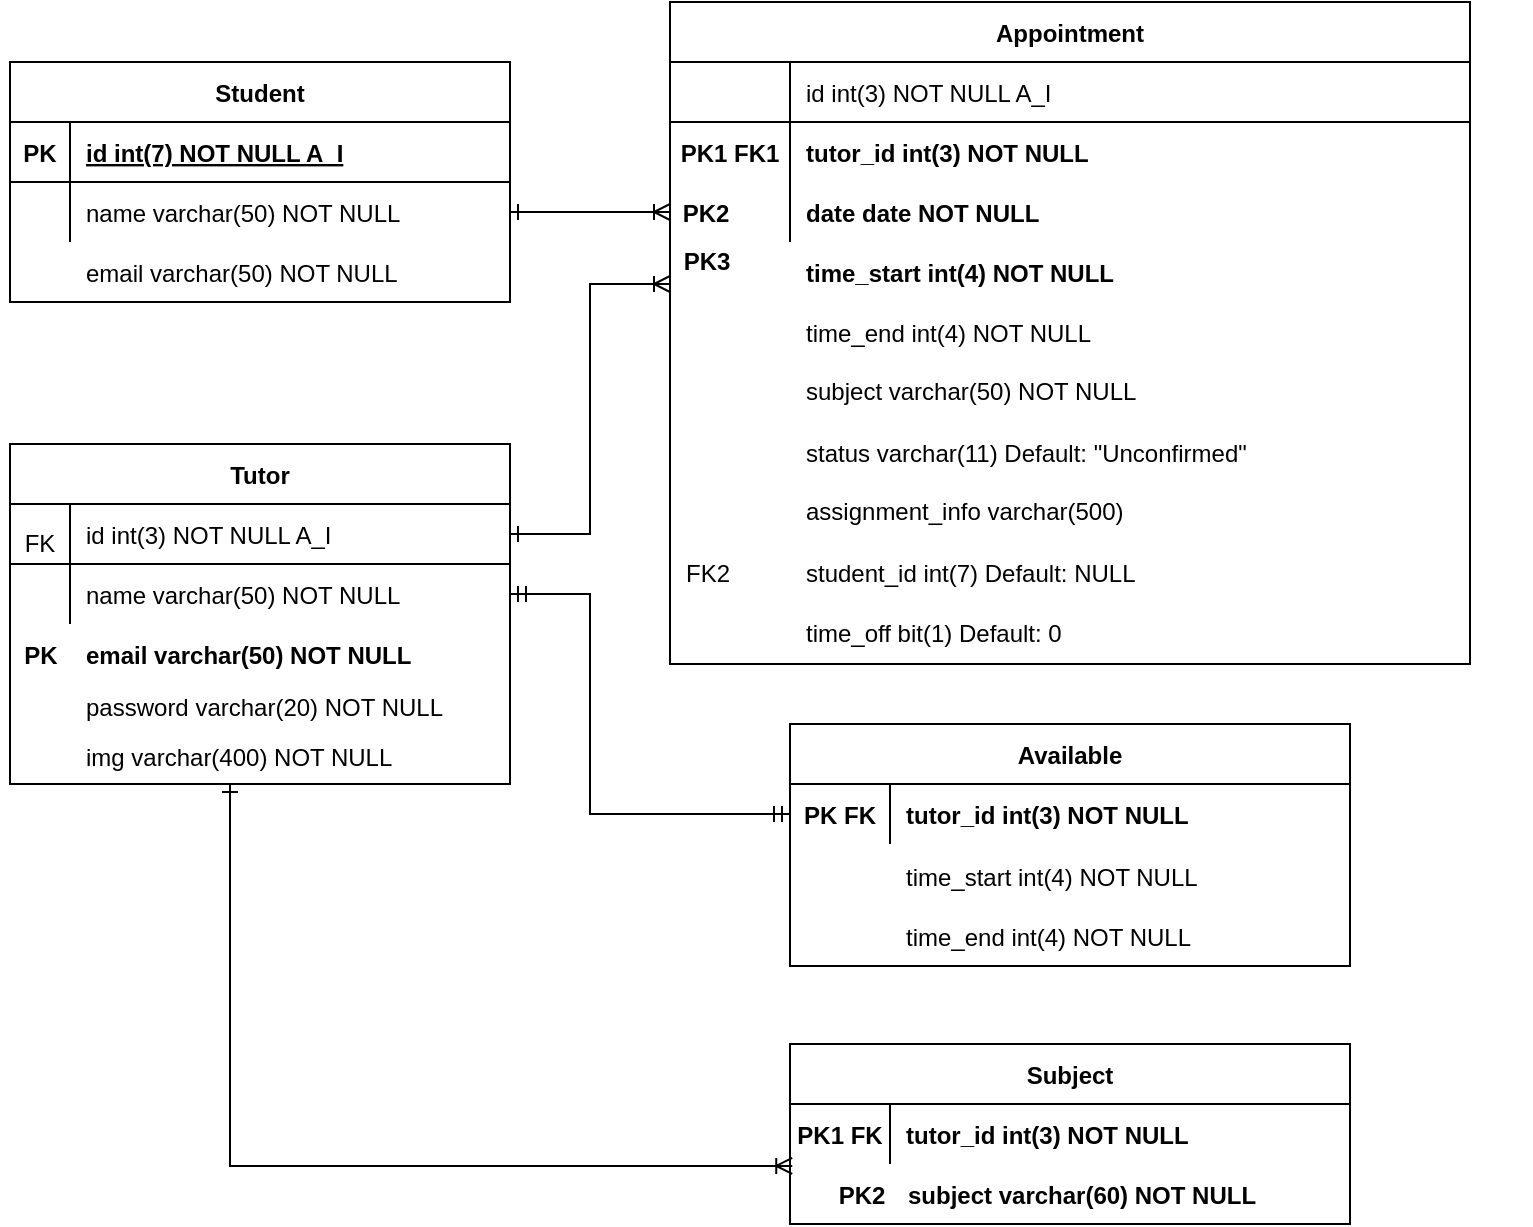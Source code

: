 <mxfile version="14.6.1" type="device"><diagram id="R2lEEEUBdFMjLlhIrx00" name="Page-1"><mxGraphModel dx="1298" dy="744" grid="1" gridSize="10" guides="1" tooltips="1" connect="1" arrows="1" fold="1" page="1" pageScale="1" pageWidth="850" pageHeight="1100" math="0" shadow="0" extFonts="Permanent Marker^https://fonts.googleapis.com/css?family=Permanent+Marker"><root><mxCell id="0"/><mxCell id="1" parent="0"/><mxCell id="C-vyLk0tnHw3VtMMgP7b-2" value="Appointment" style="shape=table;startSize=30;container=1;collapsible=1;childLayout=tableLayout;fixedRows=1;rowLines=0;fontStyle=1;align=center;resizeLast=1;" parent="1" vertex="1"><mxGeometry x="450" y="159" width="400" height="331" as="geometry"/></mxCell><mxCell id="C-vyLk0tnHw3VtMMgP7b-3" value="" style="shape=partialRectangle;collapsible=0;dropTarget=0;pointerEvents=0;fillColor=none;points=[[0,0.5],[1,0.5]];portConstraint=eastwest;top=0;left=0;right=0;bottom=1;" parent="C-vyLk0tnHw3VtMMgP7b-2" vertex="1"><mxGeometry y="30" width="400" height="30" as="geometry"/></mxCell><mxCell id="C-vyLk0tnHw3VtMMgP7b-4" value="" style="shape=partialRectangle;overflow=hidden;connectable=0;fillColor=none;top=0;left=0;bottom=0;right=0;fontStyle=1;" parent="C-vyLk0tnHw3VtMMgP7b-3" vertex="1"><mxGeometry width="60" height="30" as="geometry"/></mxCell><mxCell id="C-vyLk0tnHw3VtMMgP7b-5" value="id int(3) NOT NULL A_I" style="shape=partialRectangle;overflow=hidden;connectable=0;fillColor=none;top=0;left=0;bottom=0;right=0;align=left;spacingLeft=6;fontStyle=0;" parent="C-vyLk0tnHw3VtMMgP7b-3" vertex="1"><mxGeometry x="60" width="340" height="30" as="geometry"/></mxCell><mxCell id="C-vyLk0tnHw3VtMMgP7b-6" value="" style="shape=partialRectangle;collapsible=0;dropTarget=0;pointerEvents=0;fillColor=none;points=[[0,0.5],[1,0.5]];portConstraint=eastwest;top=0;left=0;right=0;bottom=0;" parent="C-vyLk0tnHw3VtMMgP7b-2" vertex="1"><mxGeometry y="60" width="400" height="30" as="geometry"/></mxCell><mxCell id="C-vyLk0tnHw3VtMMgP7b-7" value="PK1 FK1" style="shape=partialRectangle;overflow=hidden;connectable=0;fillColor=none;top=0;left=0;bottom=0;right=0;fontStyle=1" parent="C-vyLk0tnHw3VtMMgP7b-6" vertex="1"><mxGeometry width="60" height="30" as="geometry"/></mxCell><mxCell id="C-vyLk0tnHw3VtMMgP7b-8" value="tutor_id int(3) NOT NULL" style="shape=partialRectangle;overflow=hidden;connectable=0;fillColor=none;top=0;left=0;bottom=0;right=0;align=left;spacingLeft=6;fontStyle=1" parent="C-vyLk0tnHw3VtMMgP7b-6" vertex="1"><mxGeometry x="60" width="340" height="30" as="geometry"/></mxCell><mxCell id="C-vyLk0tnHw3VtMMgP7b-9" value="" style="shape=partialRectangle;collapsible=0;dropTarget=0;pointerEvents=0;fillColor=none;points=[[0,0.5],[1,0.5]];portConstraint=eastwest;top=0;left=0;right=0;bottom=0;" parent="C-vyLk0tnHw3VtMMgP7b-2" vertex="1"><mxGeometry y="90" width="400" height="30" as="geometry"/></mxCell><mxCell id="C-vyLk0tnHw3VtMMgP7b-10" value="" style="shape=partialRectangle;overflow=hidden;connectable=0;fillColor=none;top=0;left=0;bottom=0;right=0;" parent="C-vyLk0tnHw3VtMMgP7b-9" vertex="1"><mxGeometry width="60" height="30" as="geometry"/></mxCell><mxCell id="C-vyLk0tnHw3VtMMgP7b-11" value="date date NOT NULL" style="shape=partialRectangle;overflow=hidden;connectable=0;fillColor=none;top=0;left=0;bottom=0;right=0;align=left;spacingLeft=6;fontStyle=1" parent="C-vyLk0tnHw3VtMMgP7b-9" vertex="1"><mxGeometry x="60" width="340" height="30" as="geometry"/></mxCell><mxCell id="WFSzWLN4E94Ujx_nMipe-96" style="edgeStyle=orthogonalEdgeStyle;rounded=0;orthogonalLoop=1;jettySize=auto;html=1;endArrow=ERoneToMany;endFill=0;startArrow=ERone;startFill=0;entryX=0.004;entryY=1.033;entryDx=0;entryDy=0;entryPerimeter=0;" parent="1" target="WFSzWLN4E94Ujx_nMipe-81" edge="1"><mxGeometry relative="1" as="geometry"><mxPoint x="447" y="850" as="targetPoint"/><Array as="points"><mxPoint x="230" y="741"/></Array><mxPoint x="230" y="550" as="sourcePoint"/></mxGeometry></mxCell><mxCell id="C-vyLk0tnHw3VtMMgP7b-23" value="Tutor" style="shape=table;startSize=30;container=1;collapsible=1;childLayout=tableLayout;fixedRows=1;rowLines=0;fontStyle=1;align=center;resizeLast=1;" parent="1" vertex="1"><mxGeometry x="120" y="380" width="250" height="170" as="geometry"/></mxCell><mxCell id="C-vyLk0tnHw3VtMMgP7b-24" value="" style="shape=partialRectangle;collapsible=0;dropTarget=0;pointerEvents=0;fillColor=none;points=[[0,0.5],[1,0.5]];portConstraint=eastwest;top=0;left=0;right=0;bottom=1;" parent="C-vyLk0tnHw3VtMMgP7b-23" vertex="1"><mxGeometry y="30" width="250" height="30" as="geometry"/></mxCell><mxCell id="C-vyLk0tnHw3VtMMgP7b-25" value="" style="shape=partialRectangle;overflow=hidden;connectable=0;fillColor=none;top=0;left=0;bottom=0;right=0;fontStyle=1;" parent="C-vyLk0tnHw3VtMMgP7b-24" vertex="1"><mxGeometry width="30" height="30" as="geometry"/></mxCell><mxCell id="C-vyLk0tnHw3VtMMgP7b-26" value="id int(3) NOT NULL A_I" style="shape=partialRectangle;overflow=hidden;connectable=0;fillColor=none;top=0;left=0;bottom=0;right=0;align=left;spacingLeft=6;fontStyle=0;" parent="C-vyLk0tnHw3VtMMgP7b-24" vertex="1"><mxGeometry x="30" width="220" height="30" as="geometry"/></mxCell><mxCell id="C-vyLk0tnHw3VtMMgP7b-27" value="" style="shape=partialRectangle;collapsible=0;dropTarget=0;pointerEvents=0;fillColor=none;points=[[0,0.5],[1,0.5]];portConstraint=eastwest;top=0;left=0;right=0;bottom=0;" parent="C-vyLk0tnHw3VtMMgP7b-23" vertex="1"><mxGeometry y="60" width="250" height="30" as="geometry"/></mxCell><mxCell id="C-vyLk0tnHw3VtMMgP7b-28" value="" style="shape=partialRectangle;overflow=hidden;connectable=0;fillColor=none;top=0;left=0;bottom=0;right=0;fontStyle=1" parent="C-vyLk0tnHw3VtMMgP7b-27" vertex="1"><mxGeometry width="30" height="30" as="geometry"/></mxCell><mxCell id="C-vyLk0tnHw3VtMMgP7b-29" value="name varchar(50) NOT NULL" style="shape=partialRectangle;overflow=hidden;connectable=0;fillColor=none;top=0;left=0;bottom=0;right=0;align=left;spacingLeft=6;fontStyle=0" parent="C-vyLk0tnHw3VtMMgP7b-27" vertex="1"><mxGeometry x="30" width="220" height="30" as="geometry"/></mxCell><mxCell id="YDsJrs0OKEjR9E1qROdn-1" value="Student" style="shape=table;startSize=30;container=1;collapsible=1;childLayout=tableLayout;fixedRows=1;rowLines=0;fontStyle=1;align=center;resizeLast=1;" parent="1" vertex="1"><mxGeometry x="120" y="189" width="250" height="120" as="geometry"/></mxCell><mxCell id="YDsJrs0OKEjR9E1qROdn-2" value="" style="shape=partialRectangle;collapsible=0;dropTarget=0;pointerEvents=0;fillColor=none;points=[[0,0.5],[1,0.5]];portConstraint=eastwest;top=0;left=0;right=0;bottom=1;" parent="YDsJrs0OKEjR9E1qROdn-1" vertex="1"><mxGeometry y="30" width="250" height="30" as="geometry"/></mxCell><mxCell id="YDsJrs0OKEjR9E1qROdn-3" value="PK" style="shape=partialRectangle;overflow=hidden;connectable=0;fillColor=none;top=0;left=0;bottom=0;right=0;fontStyle=1;" parent="YDsJrs0OKEjR9E1qROdn-2" vertex="1"><mxGeometry width="30" height="30" as="geometry"/></mxCell><mxCell id="YDsJrs0OKEjR9E1qROdn-4" value="id int(7) NOT NULL A_I" style="shape=partialRectangle;overflow=hidden;connectable=0;fillColor=none;top=0;left=0;bottom=0;right=0;align=left;spacingLeft=6;fontStyle=5;" parent="YDsJrs0OKEjR9E1qROdn-2" vertex="1"><mxGeometry x="30" width="220" height="30" as="geometry"/></mxCell><mxCell id="YDsJrs0OKEjR9E1qROdn-5" value="" style="shape=partialRectangle;collapsible=0;dropTarget=0;pointerEvents=0;fillColor=none;points=[[0,0.5],[1,0.5]];portConstraint=eastwest;top=0;left=0;right=0;bottom=0;" parent="YDsJrs0OKEjR9E1qROdn-1" vertex="1"><mxGeometry y="60" width="250" height="30" as="geometry"/></mxCell><mxCell id="YDsJrs0OKEjR9E1qROdn-6" value="" style="shape=partialRectangle;overflow=hidden;connectable=0;fillColor=none;top=0;left=0;bottom=0;right=0;" parent="YDsJrs0OKEjR9E1qROdn-5" vertex="1"><mxGeometry width="30" height="30" as="geometry"/></mxCell><mxCell id="YDsJrs0OKEjR9E1qROdn-7" value="name varchar(50) NOT NULL" style="shape=partialRectangle;overflow=hidden;connectable=0;fillColor=none;top=0;left=0;bottom=0;right=0;align=left;spacingLeft=6;" parent="YDsJrs0OKEjR9E1qROdn-5" vertex="1"><mxGeometry x="30" width="220" height="30" as="geometry"/></mxCell><mxCell id="YDsJrs0OKEjR9E1qROdn-19" value="time_start int(4) NOT NULL" style="shape=partialRectangle;overflow=hidden;connectable=0;fillColor=none;top=0;left=0;bottom=0;right=0;align=left;spacingLeft=6;fontStyle=1" parent="1" vertex="1"><mxGeometry x="510" y="279" width="290" height="30" as="geometry"/></mxCell><mxCell id="YDsJrs0OKEjR9E1qROdn-20" value="time_end int(4) NOT NULL" style="shape=partialRectangle;overflow=hidden;connectable=0;fillColor=none;top=0;left=0;bottom=0;right=0;align=left;spacingLeft=6;" parent="1" vertex="1"><mxGeometry x="510" y="309" width="240" height="30" as="geometry"/></mxCell><mxCell id="YDsJrs0OKEjR9E1qROdn-30" value="status varchar(11) Default: &quot;Unconfirmed&quot;" style="shape=partialRectangle;overflow=hidden;connectable=0;fillColor=none;top=0;left=0;bottom=0;right=0;align=left;spacingLeft=6;" parent="1" vertex="1"><mxGeometry x="510" y="369" width="370" height="30" as="geometry"/></mxCell><mxCell id="WFSzWLN4E94Ujx_nMipe-1" value="Available" style="shape=table;startSize=30;container=1;collapsible=1;childLayout=tableLayout;fixedRows=1;rowLines=0;fontStyle=1;align=center;resizeLast=1;" parent="1" vertex="1"><mxGeometry x="510" y="520" width="280" height="121" as="geometry"/></mxCell><mxCell id="WFSzWLN4E94Ujx_nMipe-5" value="" style="shape=partialRectangle;collapsible=0;dropTarget=0;pointerEvents=0;fillColor=none;points=[[0,0.5],[1,0.5]];portConstraint=eastwest;top=0;left=0;right=0;bottom=0;" parent="WFSzWLN4E94Ujx_nMipe-1" vertex="1"><mxGeometry y="30" width="280" height="30" as="geometry"/></mxCell><mxCell id="WFSzWLN4E94Ujx_nMipe-6" value="PK FK" style="shape=partialRectangle;overflow=hidden;connectable=0;fillColor=none;top=0;left=0;bottom=0;right=0;fontStyle=1" parent="WFSzWLN4E94Ujx_nMipe-5" vertex="1"><mxGeometry width="50" height="30" as="geometry"/></mxCell><mxCell id="WFSzWLN4E94Ujx_nMipe-7" value="tutor_id int(3) NOT NULL" style="shape=partialRectangle;overflow=hidden;connectable=0;fillColor=none;top=0;left=0;bottom=0;right=0;align=left;spacingLeft=6;fontStyle=1" parent="WFSzWLN4E94Ujx_nMipe-5" vertex="1"><mxGeometry x="50" width="230" height="30" as="geometry"/></mxCell><mxCell id="WFSzWLN4E94Ujx_nMipe-8" value="" style="shape=partialRectangle;collapsible=0;dropTarget=0;pointerEvents=0;fillColor=none;points=[[0,0.5],[1,0.5]];portConstraint=eastwest;top=0;left=0;right=0;bottom=0;" parent="1" vertex="1"><mxGeometry x="530" y="581" width="250" height="30" as="geometry"/></mxCell><mxCell id="WFSzWLN4E94Ujx_nMipe-9" value="" style="shape=partialRectangle;overflow=hidden;connectable=0;fillColor=none;top=0;left=0;bottom=0;right=0;" parent="WFSzWLN4E94Ujx_nMipe-8" vertex="1"><mxGeometry width="30" height="30" as="geometry"/></mxCell><mxCell id="WFSzWLN4E94Ujx_nMipe-10" value="time_start int(4) NOT NULL" style="shape=partialRectangle;overflow=hidden;connectable=0;fillColor=none;top=0;left=0;bottom=0;right=0;align=left;spacingLeft=6;" parent="WFSzWLN4E94Ujx_nMipe-8" vertex="1"><mxGeometry x="30" width="220" height="30" as="geometry"/></mxCell><mxCell id="WFSzWLN4E94Ujx_nMipe-11" value="" style="shape=partialRectangle;collapsible=0;dropTarget=0;pointerEvents=0;fillColor=none;points=[[0,0.5],[1,0.5]];portConstraint=eastwest;top=0;left=0;right=0;bottom=0;" parent="1" vertex="1"><mxGeometry x="530" y="611" width="250" height="30" as="geometry"/></mxCell><mxCell id="WFSzWLN4E94Ujx_nMipe-12" value="" style="shape=partialRectangle;overflow=hidden;connectable=0;fillColor=none;top=0;left=0;bottom=0;right=0;" parent="WFSzWLN4E94Ujx_nMipe-11" vertex="1"><mxGeometry width="30" height="30" as="geometry"/></mxCell><mxCell id="WFSzWLN4E94Ujx_nMipe-13" value="time_end int(4) NOT NULL" style="shape=partialRectangle;overflow=hidden;connectable=0;fillColor=none;top=0;left=0;bottom=0;right=0;align=left;spacingLeft=6;" parent="WFSzWLN4E94Ujx_nMipe-11" vertex="1"><mxGeometry x="30" width="220" height="30" as="geometry"/></mxCell><mxCell id="WFSzWLN4E94Ujx_nMipe-65" value="email varchar(50) NOT NULL" style="shape=partialRectangle;overflow=hidden;connectable=0;fillColor=none;top=0;left=0;bottom=0;right=0;align=left;spacingLeft=6;fontStyle=1" parent="1" vertex="1"><mxGeometry x="150" y="470" width="220" height="30" as="geometry"/></mxCell><mxCell id="WFSzWLN4E94Ujx_nMipe-66" value="email varchar(50) NOT NULL" style="shape=partialRectangle;overflow=hidden;connectable=0;fillColor=none;top=0;left=0;bottom=0;right=0;align=left;spacingLeft=6;" parent="1" vertex="1"><mxGeometry x="150" y="279" width="220" height="30" as="geometry"/></mxCell><mxCell id="WFSzWLN4E94Ujx_nMipe-67" value="student_id int(7) Default: NULL" style="shape=partialRectangle;overflow=hidden;connectable=0;fillColor=none;top=0;left=0;bottom=0;right=0;align=left;spacingLeft=6;" parent="1" vertex="1"><mxGeometry x="510" y="429" width="220" height="30" as="geometry"/></mxCell><mxCell id="WFSzWLN4E94Ujx_nMipe-68" value="FK2" style="shape=partialRectangle;overflow=hidden;connectable=0;fillColor=none;top=0;left=0;bottom=0;right=0;" parent="1" vertex="1"><mxGeometry x="454" y="429" width="30" height="30" as="geometry"/></mxCell><mxCell id="WFSzWLN4E94Ujx_nMipe-77" value="Subject" style="shape=table;startSize=30;container=1;collapsible=1;childLayout=tableLayout;fixedRows=1;rowLines=0;fontStyle=1;align=center;resizeLast=1;" parent="1" vertex="1"><mxGeometry x="510" y="680" width="280" height="90" as="geometry"/></mxCell><mxCell id="WFSzWLN4E94Ujx_nMipe-81" value="" style="shape=partialRectangle;collapsible=0;dropTarget=0;pointerEvents=0;fillColor=none;points=[[0,0.5],[1,0.5]];portConstraint=eastwest;top=0;left=0;right=0;bottom=0;" parent="WFSzWLN4E94Ujx_nMipe-77" vertex="1"><mxGeometry y="30" width="280" height="30" as="geometry"/></mxCell><mxCell id="WFSzWLN4E94Ujx_nMipe-82" value="PK1 FK" style="shape=partialRectangle;overflow=hidden;connectable=0;fillColor=none;top=0;left=0;bottom=0;right=0;fontStyle=1" parent="WFSzWLN4E94Ujx_nMipe-81" vertex="1"><mxGeometry width="50" height="30" as="geometry"/></mxCell><mxCell id="WFSzWLN4E94Ujx_nMipe-83" value="tutor_id int(3) NOT NULL" style="shape=partialRectangle;overflow=hidden;connectable=0;fillColor=none;top=0;left=0;bottom=0;right=0;align=left;spacingLeft=6;fontStyle=1" parent="WFSzWLN4E94Ujx_nMipe-81" vertex="1"><mxGeometry x="50" width="230" height="30" as="geometry"/></mxCell><mxCell id="WFSzWLN4E94Ujx_nMipe-92" value="" style="shape=partialRectangle;collapsible=0;dropTarget=0;pointerEvents=0;fillColor=none;points=[[0,0.5],[1,0.5]];portConstraint=eastwest;top=0;left=0;right=0;bottom=0;fontStyle=1" parent="1" vertex="1"><mxGeometry x="531" y="740" width="250" height="30" as="geometry"/></mxCell><mxCell id="WFSzWLN4E94Ujx_nMipe-93" value="PK2" style="shape=partialRectangle;overflow=hidden;connectable=0;fillColor=none;top=0;left=0;bottom=0;right=0;fontStyle=1" parent="WFSzWLN4E94Ujx_nMipe-92" vertex="1"><mxGeometry width="30.0" height="30" as="geometry"/></mxCell><mxCell id="WFSzWLN4E94Ujx_nMipe-94" value="subject varchar(60) NOT NULL" style="shape=partialRectangle;overflow=hidden;connectable=0;fillColor=none;top=0;left=0;bottom=0;right=0;align=left;spacingLeft=6;fontStyle=1" parent="WFSzWLN4E94Ujx_nMipe-92" vertex="1"><mxGeometry x="30" width="220" height="30" as="geometry"/></mxCell><mxCell id="WFSzWLN4E94Ujx_nMipe-98" style="edgeStyle=orthogonalEdgeStyle;rounded=0;orthogonalLoop=1;jettySize=auto;html=1;exitX=1;exitY=0.5;exitDx=0;exitDy=0;startArrow=ERmandOne;startFill=0;endArrow=ERmandOne;endFill=0;entryX=0;entryY=0.5;entryDx=0;entryDy=0;" parent="1" source="C-vyLk0tnHw3VtMMgP7b-27" edge="1" target="WFSzWLN4E94Ujx_nMipe-5"><mxGeometry relative="1" as="geometry"><mxPoint x="510" y="506" as="targetPoint"/><Array as="points"><mxPoint x="410" y="455"/><mxPoint x="410" y="565"/></Array></mxGeometry></mxCell><mxCell id="WFSzWLN4E94Ujx_nMipe-103" style="edgeStyle=orthogonalEdgeStyle;rounded=0;orthogonalLoop=1;jettySize=auto;html=1;startArrow=ERone;startFill=0;endArrow=ERoneToMany;endFill=0;" parent="1" source="C-vyLk0tnHw3VtMMgP7b-24" edge="1"><mxGeometry relative="1" as="geometry"><mxPoint x="450" y="300" as="targetPoint"/><Array as="points"><mxPoint x="410" y="425"/><mxPoint x="410" y="300"/><mxPoint x="450" y="300"/></Array></mxGeometry></mxCell><mxCell id="WFSzWLN4E94Ujx_nMipe-105" style="edgeStyle=orthogonalEdgeStyle;rounded=0;orthogonalLoop=1;jettySize=auto;html=1;exitX=1;exitY=0.5;exitDx=0;exitDy=0;entryX=0;entryY=0.5;entryDx=0;entryDy=0;startArrow=ERone;startFill=0;endArrow=ERoneToMany;endFill=0;" parent="1" source="YDsJrs0OKEjR9E1qROdn-5" target="C-vyLk0tnHw3VtMMgP7b-9" edge="1"><mxGeometry relative="1" as="geometry"/></mxCell><mxCell id="pHerdXQE6GEwYdH_IeW3-42" value="PK2" style="shape=partialRectangle;overflow=hidden;connectable=0;fillColor=none;top=0;left=0;bottom=0;right=0;fontStyle=1" parent="1" vertex="1"><mxGeometry x="453" y="249" width="30" height="30" as="geometry"/></mxCell><mxCell id="38H43QQICGNisAFtB4mm-1" value="time_off bit(1) Default: 0" style="shape=partialRectangle;overflow=hidden;connectable=0;fillColor=none;top=0;left=0;bottom=0;right=0;align=left;spacingLeft=6;" parent="1" vertex="1"><mxGeometry x="510" y="459" width="220" height="30" as="geometry"/></mxCell><mxCell id="38H43QQICGNisAFtB4mm-2" value="img varchar(400) NOT NULL" style="shape=partialRectangle;overflow=hidden;connectable=0;fillColor=none;top=0;left=0;bottom=0;right=0;align=left;spacingLeft=6;" parent="1" vertex="1"><mxGeometry x="150" y="521" width="220" height="30" as="geometry"/></mxCell><mxCell id="38H43QQICGNisAFtB4mm-4" value="&lt;b&gt;PK3&lt;/b&gt;" style="text;html=1;align=center;verticalAlign=middle;resizable=0;points=[];autosize=1;" parent="1" vertex="1"><mxGeometry x="448" y="279" width="40" height="20" as="geometry"/></mxCell><mxCell id="38H43QQICGNisAFtB4mm-5" value="&lt;b&gt;PK&lt;/b&gt;" style="text;html=1;align=center;verticalAlign=middle;resizable=0;points=[];autosize=1;" parent="1" vertex="1"><mxGeometry x="120" y="476" width="30" height="20" as="geometry"/></mxCell><mxCell id="38H43QQICGNisAFtB4mm-6" value="password varchar(20) NOT NULL" style="shape=partialRectangle;overflow=hidden;connectable=0;fillColor=none;top=0;left=0;bottom=0;right=0;align=left;spacingLeft=6;" parent="1" vertex="1"><mxGeometry x="150" y="496" width="220" height="30" as="geometry"/></mxCell><mxCell id="9InEy9OSQj3lDd8vijow-2" value="subject varchar(50) NOT NULL" style="shape=partialRectangle;overflow=hidden;connectable=0;fillColor=none;top=0;left=0;bottom=0;right=0;align=left;spacingLeft=6;" parent="1" vertex="1"><mxGeometry x="510" y="338" width="370" height="30" as="geometry"/></mxCell><mxCell id="pbpcF5FksN-Biw3q0zZG-1" value="assignment_info varchar(500)" style="shape=partialRectangle;overflow=hidden;connectable=0;fillColor=none;top=0;left=0;bottom=0;right=0;align=left;spacingLeft=6;" vertex="1" parent="1"><mxGeometry x="510" y="398" width="370" height="30" as="geometry"/></mxCell><mxCell id="pbpcF5FksN-Biw3q0zZG-2" value="FK" style="text;html=1;strokeColor=none;fillColor=none;align=center;verticalAlign=middle;whiteSpace=wrap;rounded=0;" vertex="1" parent="1"><mxGeometry x="115" y="420" width="40" height="20" as="geometry"/></mxCell></root></mxGraphModel></diagram></mxfile>